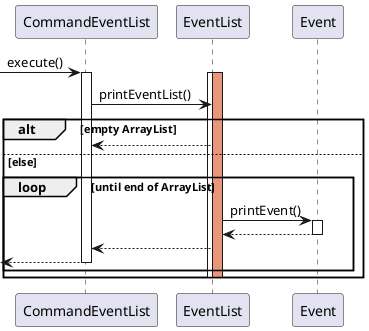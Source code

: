@startuml
 -> CommandEventList: execute()

activate CommandEventList
activate EventList
activate EventList #DarkSalmon
CommandEventList -> EventList:printEventList()
alt empty ArrayList
    EventList --> CommandEventList
else else
    loop until end of ArrayList
        EventList -> Event : printEvent()
        activate Event
        Event --> EventList
        deactivate Event
        EventList --> CommandEventList
        return
    end
    deactivate EventList
    deactivate EventList
    deactivate CommandEventList
end
@enduml